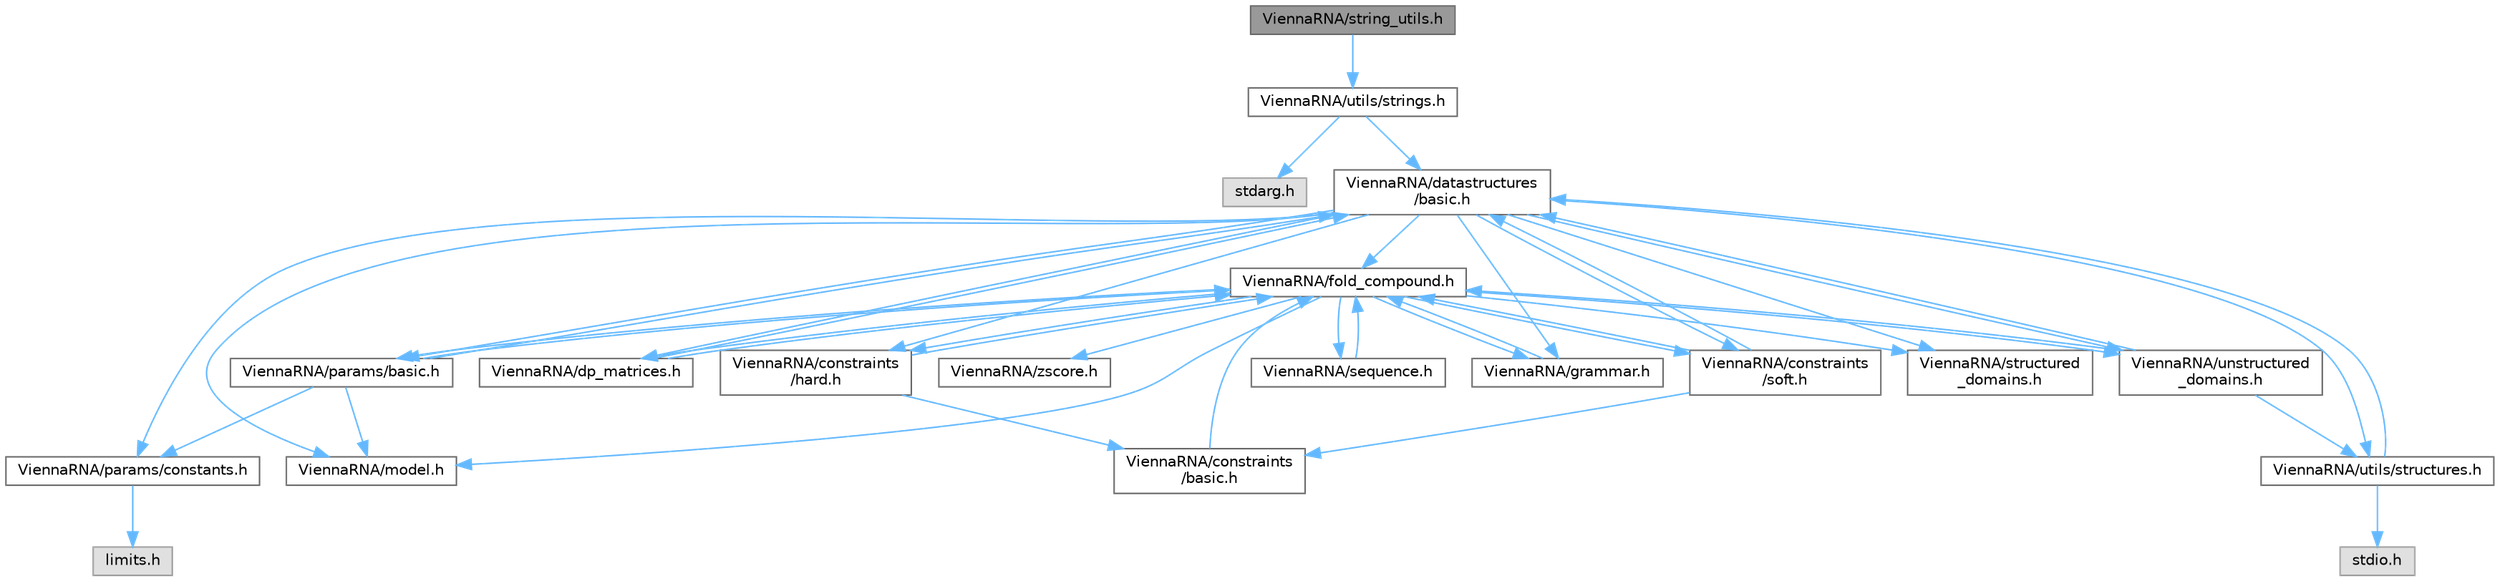digraph "ViennaRNA/string_utils.h"
{
 // INTERACTIVE_SVG=YES
 // LATEX_PDF_SIZE
  bgcolor="transparent";
  edge [fontname=Helvetica,fontsize=10,labelfontname=Helvetica,labelfontsize=10];
  node [fontname=Helvetica,fontsize=10,shape=box,height=0.2,width=0.4];
  Node1 [label="ViennaRNA/string_utils.h",height=0.2,width=0.4,color="gray40", fillcolor="grey60", style="filled", fontcolor="black",tooltip="Use ViennaRNA/utils/strings.h instead."];
  Node1 -> Node2 [color="steelblue1",style="solid"];
  Node2 [label="ViennaRNA/utils/strings.h",height=0.2,width=0.4,color="grey40", fillcolor="white", style="filled",URL="$strings_8h.html",tooltip="General utility- and helper-functions for RNA sequence and structure strings used throughout the Vien..."];
  Node2 -> Node3 [color="steelblue1",style="solid"];
  Node3 [label="stdarg.h",height=0.2,width=0.4,color="grey60", fillcolor="#E0E0E0", style="filled",tooltip=" "];
  Node2 -> Node4 [color="steelblue1",style="solid"];
  Node4 [label="ViennaRNA/datastructures\l/basic.h",height=0.2,width=0.4,color="grey40", fillcolor="white", style="filled",URL="$datastructures_2basic_8h.html",tooltip="Various data structures and pre-processor macros."];
  Node4 -> Node5 [color="steelblue1",style="solid"];
  Node5 [label="ViennaRNA/params/constants.h",height=0.2,width=0.4,color="grey40", fillcolor="white", style="filled",URL="$constants_8h.html",tooltip="Energy parameter constants."];
  Node5 -> Node6 [color="steelblue1",style="solid"];
  Node6 [label="limits.h",height=0.2,width=0.4,color="grey60", fillcolor="#E0E0E0", style="filled",tooltip=" "];
  Node4 -> Node7 [color="steelblue1",style="solid"];
  Node7 [label="ViennaRNA/fold_compound.h",height=0.2,width=0.4,color="grey40", fillcolor="white", style="filled",URL="$fold__compound_8h.html",tooltip="The Basic Fold Compound API."];
  Node7 -> Node8 [color="steelblue1",style="solid"];
  Node8 [label="ViennaRNA/model.h",height=0.2,width=0.4,color="grey40", fillcolor="white", style="filled",URL="$model_8h.html",tooltip="The model details data structure and its corresponding modifiers."];
  Node7 -> Node9 [color="steelblue1",style="solid"];
  Node9 [label="ViennaRNA/params/basic.h",height=0.2,width=0.4,color="grey40", fillcolor="white", style="filled",URL="$params_2basic_8h.html",tooltip="Functions to deal with sets of energy parameters."];
  Node9 -> Node5 [color="steelblue1",style="solid"];
  Node9 -> Node4 [color="steelblue1",style="solid"];
  Node9 -> Node7 [color="steelblue1",style="solid"];
  Node9 -> Node8 [color="steelblue1",style="solid"];
  Node7 -> Node10 [color="steelblue1",style="solid"];
  Node10 [label="ViennaRNA/sequence.h",height=0.2,width=0.4,color="grey40", fillcolor="white", style="filled",URL="$sequence_8h.html",tooltip="Functions and data structures related to sequence representations ,."];
  Node10 -> Node7 [color="steelblue1",style="solid"];
  Node7 -> Node11 [color="steelblue1",style="solid"];
  Node11 [label="ViennaRNA/dp_matrices.h",height=0.2,width=0.4,color="grey40", fillcolor="white", style="filled",URL="$dp__matrices_8h.html",tooltip="Functions to deal with standard dynamic programming (DP) matrices."];
  Node11 -> Node4 [color="steelblue1",style="solid"];
  Node11 -> Node7 [color="steelblue1",style="solid"];
  Node7 -> Node12 [color="steelblue1",style="solid"];
  Node12 [label="ViennaRNA/constraints\l/hard.h",height=0.2,width=0.4,color="grey40", fillcolor="white", style="filled",URL="$hard_8h.html",tooltip="Functions and data structures for handling of secondary structure hard constraints."];
  Node12 -> Node7 [color="steelblue1",style="solid"];
  Node12 -> Node13 [color="steelblue1",style="solid"];
  Node13 [label="ViennaRNA/constraints\l/basic.h",height=0.2,width=0.4,color="grey40", fillcolor="white", style="filled",URL="$constraints_2basic_8h.html",tooltip="Functions and data structures for constraining secondary structure predictions and evaluation."];
  Node13 -> Node7 [color="steelblue1",style="solid"];
  Node7 -> Node14 [color="steelblue1",style="solid"];
  Node14 [label="ViennaRNA/constraints\l/soft.h",height=0.2,width=0.4,color="grey40", fillcolor="white", style="filled",URL="$soft_8h.html",tooltip="Functions and data structures for secondary structure soft constraints."];
  Node14 -> Node4 [color="steelblue1",style="solid"];
  Node14 -> Node7 [color="steelblue1",style="solid"];
  Node14 -> Node13 [color="steelblue1",style="solid"];
  Node7 -> Node15 [color="steelblue1",style="solid"];
  Node15 [label="ViennaRNA/grammar.h",height=0.2,width=0.4,color="grey40", fillcolor="white", style="filled",URL="$grammar_8h.html",tooltip="Implementations for the RNA folding grammar."];
  Node15 -> Node7 [color="steelblue1",style="solid"];
  Node7 -> Node16 [color="steelblue1",style="solid"];
  Node16 [label="ViennaRNA/structured\l_domains.h",height=0.2,width=0.4,color="grey40", fillcolor="white", style="filled",URL="$structured__domains_8h.html",tooltip="This module provides interfaces that deal with additional structured domains in the folding grammar."];
  Node7 -> Node17 [color="steelblue1",style="solid"];
  Node17 [label="ViennaRNA/unstructured\l_domains.h",height=0.2,width=0.4,color="grey40", fillcolor="white", style="filled",URL="$unstructured__domains_8h.html",tooltip="Functions to modify unstructured domains, e.g. to incorporate ligands binding to unpaired stretches."];
  Node17 -> Node4 [color="steelblue1",style="solid"];
  Node17 -> Node7 [color="steelblue1",style="solid"];
  Node17 -> Node18 [color="steelblue1",style="solid"];
  Node18 [label="ViennaRNA/utils/structures.h",height=0.2,width=0.4,color="grey40", fillcolor="white", style="filled",URL="$utils_2structures_8h.html",tooltip="Various utility- and helper-functions for secondary structure parsing, converting,..."];
  Node18 -> Node19 [color="steelblue1",style="solid"];
  Node19 [label="stdio.h",height=0.2,width=0.4,color="grey60", fillcolor="#E0E0E0", style="filled",tooltip=" "];
  Node18 -> Node4 [color="steelblue1",style="solid"];
  Node7 -> Node20 [color="steelblue1",style="solid"];
  Node20 [label="ViennaRNA/zscore.h",height=0.2,width=0.4,color="grey40", fillcolor="white", style="filled",URL="$zscore_8h_source.html",tooltip=" "];
  Node4 -> Node8 [color="steelblue1",style="solid"];
  Node4 -> Node9 [color="steelblue1",style="solid"];
  Node4 -> Node11 [color="steelblue1",style="solid"];
  Node4 -> Node12 [color="steelblue1",style="solid"];
  Node4 -> Node14 [color="steelblue1",style="solid"];
  Node4 -> Node15 [color="steelblue1",style="solid"];
  Node4 -> Node16 [color="steelblue1",style="solid"];
  Node4 -> Node17 [color="steelblue1",style="solid"];
  Node4 -> Node18 [color="steelblue1",style="solid"];
}
